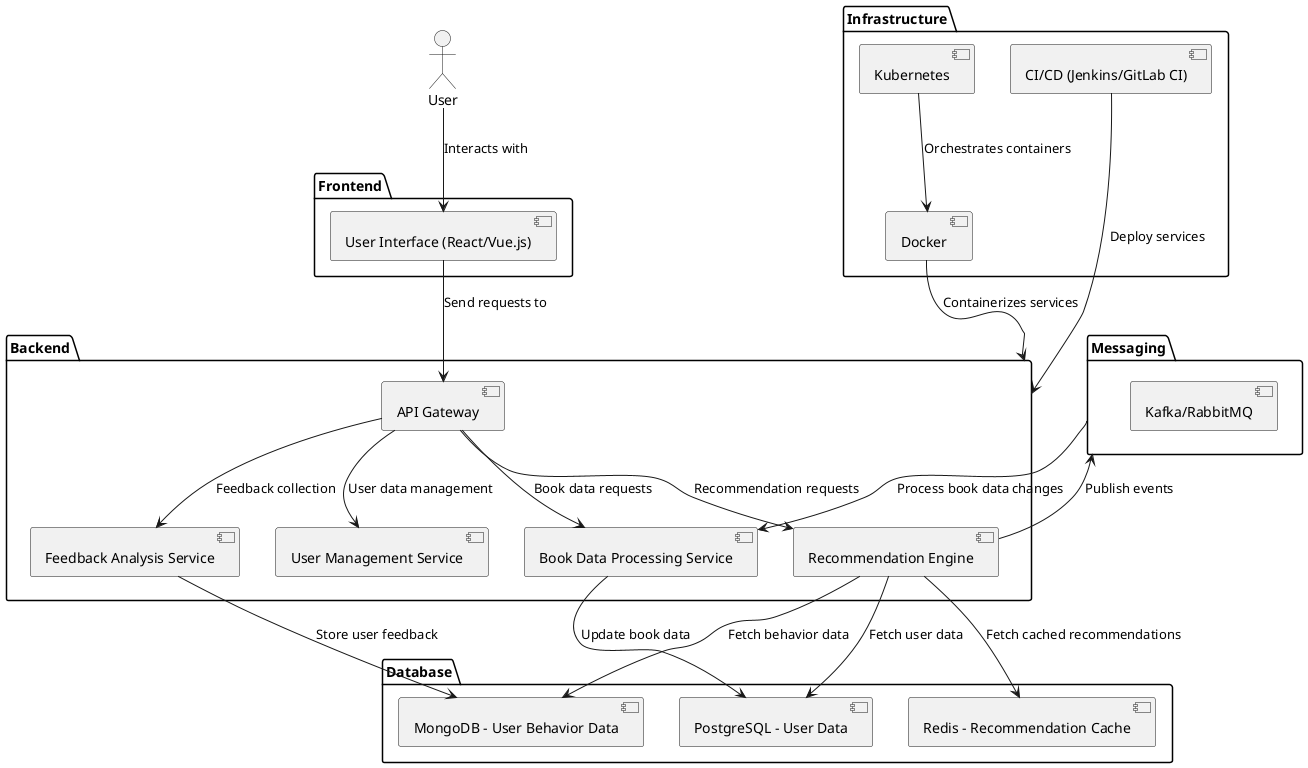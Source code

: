 @startuml
actor User

package "Frontend" {
  [User Interface (React/Vue.js)]
}

package "Backend" {
  [API Gateway]
  [Recommendation Engine]
  [User Management Service]
  [Book Data Processing Service]
  [Feedback Analysis Service]
}

package "Database" {
  [PostgreSQL - User Data]
  [MongoDB - User Behavior Data]
  [Redis - Recommendation Cache]
}

package "Messaging" {
  [Kafka/RabbitMQ]
}

package "Infrastructure" {
  [Docker]
  [Kubernetes]
  [CI/CD (Jenkins/GitLab CI)]
}

User --> [User Interface (React/Vue.js)]: "Interacts with"
[User Interface (React/Vue.js)] --> [API Gateway]: "Send requests to"
[API Gateway] --> [Recommendation Engine]: "Recommendation requests"
[API Gateway] --> [User Management Service]: "User data management"
[API Gateway] --> [Book Data Processing Service]: "Book data requests"
[API Gateway] --> [Feedback Analysis Service]: "Feedback collection"

[Recommendation Engine] --> [PostgreSQL - User Data]: "Fetch user data"
[Recommendation Engine] --> [MongoDB - User Behavior Data]: "Fetch behavior data"
[Recommendation Engine] --> [Redis - Recommendation Cache]: "Fetch cached recommendations"

[Feedback Analysis Service] --> [MongoDB - User Behavior Data]: "Store user feedback"

[Book Data Processing Service] --> [PostgreSQL - User Data]: "Update book data"

[Recommendation Engine] --> [Messaging] : "Publish events"
[Messaging] --> [Book Data Processing Service]: "Process book data changes"

[Docker] --> [Backend]: "Containerizes services"
[Kubernetes] --> [Docker]: "Orchestrates containers"
[CI/CD (Jenkins/GitLab CI)] --> [Backend]: "Deploy services"
@enduml
